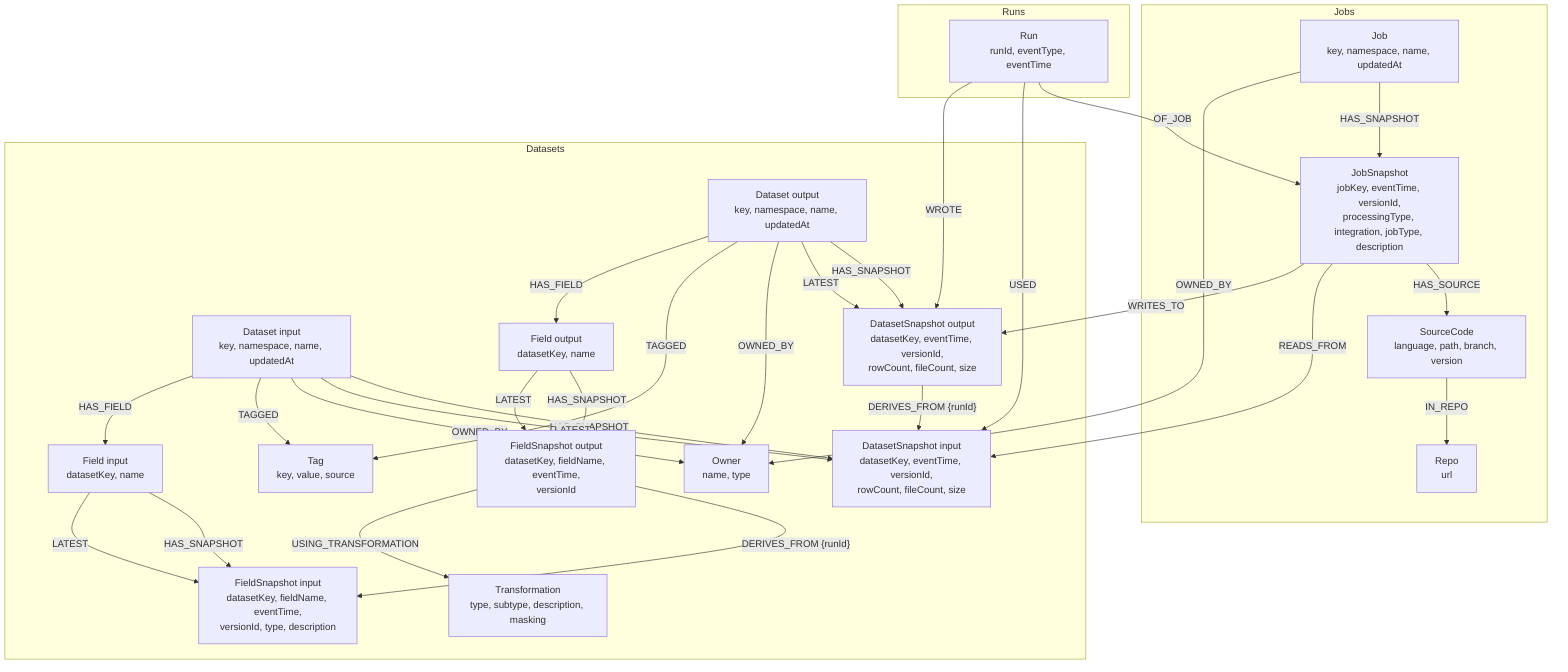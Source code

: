 graph TD

%% =========================
%% Subgraphs
%% =========================
subgraph Jobs
  j[Job\nkey, namespace, name, updatedAt]
  js[JobSnapshot\njobKey, eventTime, versionId,\nprocessingType, integration, jobType, description]
  sc[SourceCode\nlanguage, path, branch, version]
  repo[Repo\nurl]
end

subgraph Datasets
  %% Generic INPUT dataset & snapshots/fields
  ds_in[Dataset input\nkey, namespace, name, updatedAt]
  dss_in[DatasetSnapshot input\ndatasetKey, eventTime, versionId,\nrowCount, fileCount, size]
  fld_in[Field input\ndatasetKey, name]
  fss_in[FieldSnapshot input\ndatasetKey, fieldName, eventTime,\nversionId, type, description]

  %% Generic OUTPUT dataset & snapshots/fields
  ds_out[Dataset output\nkey, namespace, name, updatedAt]
  dss_out[DatasetSnapshot output\ndatasetKey, eventTime, versionId,\nrowCount, fileCount, size]
  ofld_out[Field output\ndatasetKey, name]
  ofss_out[FieldSnapshot output\ndatasetKey, fieldName, eventTime,\nversionId]

  %% Shared taxonomy/metadata
  owner[Owner\nname, type]
  tag[Tag\nkey, value, source]
  tr[Transformation\ntype, subtype, description, masking]
end

subgraph Runs
  r[Run\nrunId, eventType, eventTime]
end

%% =========================
%% Job & Run
%% =========================
j -- HAS_SNAPSHOT --> js
r -- OF_JOB --> js

%% Source code facets (job)
js -- HAS_SOURCE --> sc
sc -- IN_REPO --> repo

%% Job owners
j -- OWNED_BY --> owner

%% =========================
%% INPUT datasets
%% =========================
ds_in -- HAS_SNAPSHOT --> dss_in
ds_in -- LATEST --> dss_in
ds_in -- OWNED_BY --> owner
ds_in -- TAGGED --> tag

%% Input fields & snapshots
ds_in -- HAS_FIELD --> fld_in
fld_in -- HAS_SNAPSHOT --> fss_in
fld_in -- LATEST --> fss_in

%% Job/Run usage of inputs
js -- READS_FROM --> dss_in
r  -- USED --> dss_in

%% =========================
%% OUTPUT datasets
%% =========================
ds_out -- HAS_SNAPSHOT --> dss_out
ds_out -- LATEST --> dss_out
ds_out -- OWNED_BY --> owner
ds_out -- TAGGED --> tag

%% Output fields & snapshots
ds_out -- HAS_FIELD --> ofld_out
ofld_out -- HAS_SNAPSHOT --> ofss_out
ofld_out -- LATEST --> ofss_out

%% Job/Run writes of outputs
js -- WRITES_TO --> dss_out
r  -- WROTE --> dss_out

%% =========================
%% Lineage
%% =========================
%% Dataset-level lineage (per-run)
dss_out -- "DERIVES_FROM {runId}" --> dss_in

%% Column-level lineage (per-run) + transformations
ofss_out -- "DERIVES_FROM {runId}" --> fss_in
ofss_out -- USING_TRANSFORMATION --> tr